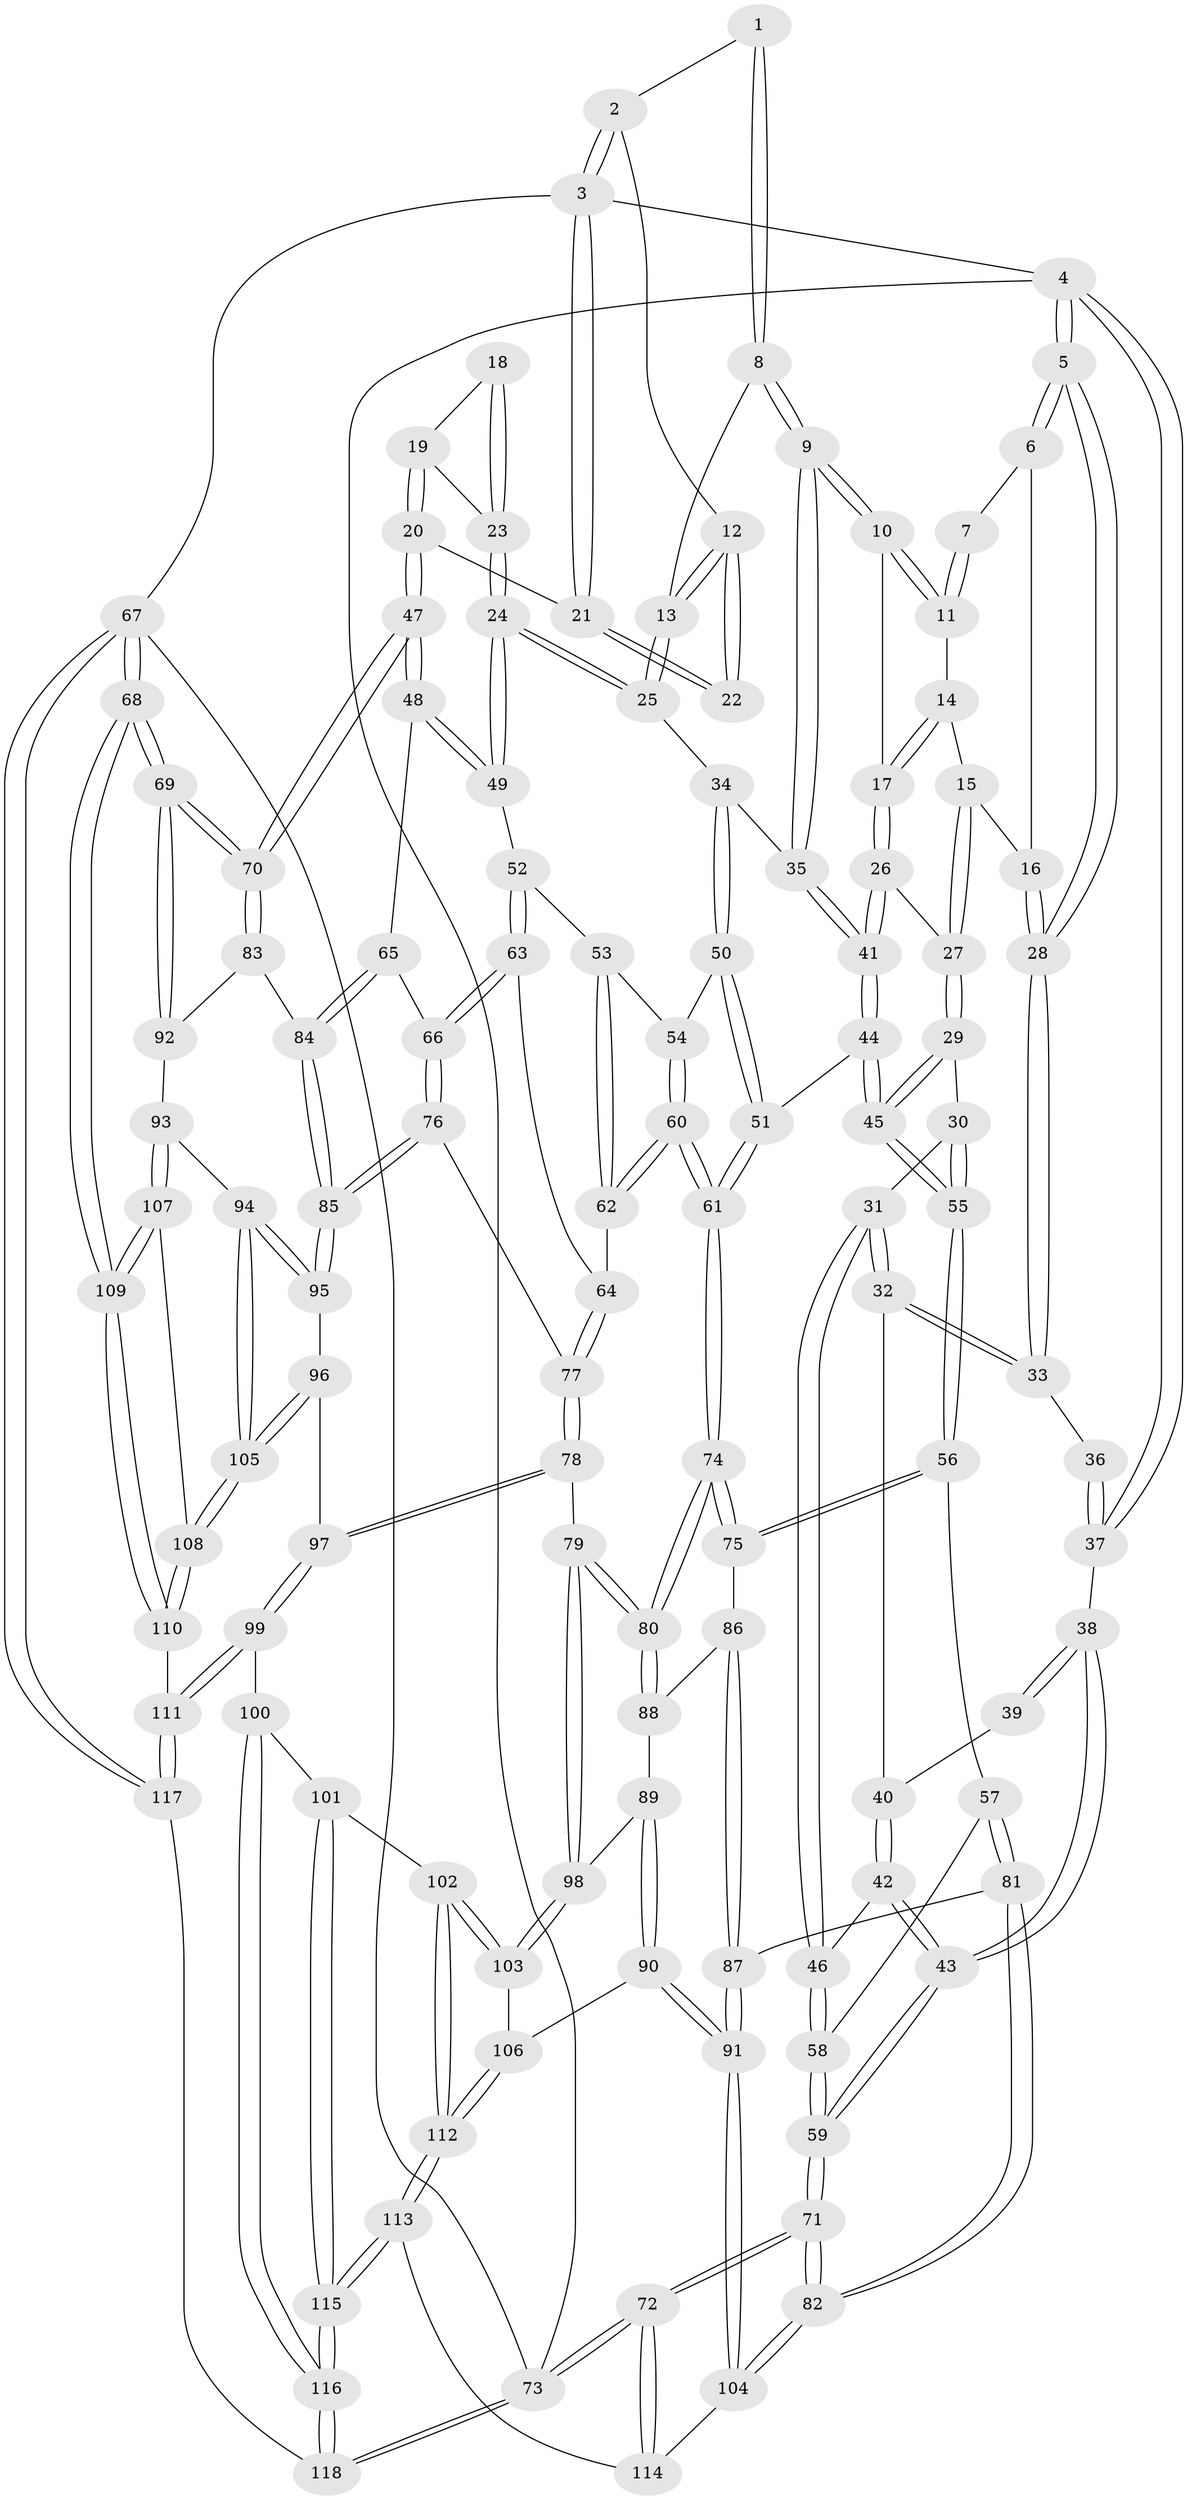 // coarse degree distribution, {3: 0.3142857142857143, 2: 0.17142857142857143, 4: 0.17142857142857143, 5: 0.14285714285714285, 7: 0.02857142857142857, 6: 0.08571428571428572, 8: 0.05714285714285714, 9: 0.02857142857142857}
// Generated by graph-tools (version 1.1) at 2025/04/03/04/25 22:04:24]
// undirected, 118 vertices, 292 edges
graph export_dot {
graph [start="1"]
  node [color=gray90,style=filled];
  1 [pos="+0.5543714532302759+0"];
  2 [pos="+0.6987243575696773+0"];
  3 [pos="+1+0"];
  4 [pos="+0+0"];
  5 [pos="+0+0"];
  6 [pos="+0.06987434206103951+0"];
  7 [pos="+0.3472143153933046+0"];
  8 [pos="+0.5449595929263239+0.0707017024100059"];
  9 [pos="+0.5030409792261751+0.1315456421764897"];
  10 [pos="+0.453067916773976+0.11947811770902736"];
  11 [pos="+0.3443771903559876+0"];
  12 [pos="+0.722062883874998+0.06692779114861482"];
  13 [pos="+0.6995597642252273+0.09327225327236735"];
  14 [pos="+0.29945809746749125+0.049773791716080255"];
  15 [pos="+0.23364317139432694+0.09609845025173513"];
  16 [pos="+0.22884063673324956+0.0962488607889399"];
  17 [pos="+0.3782345026131069+0.13962473958598295"];
  18 [pos="+0.7700852035085903+0.07524086286434187"];
  19 [pos="+0.8768402643751878+0.1469338838874584"];
  20 [pos="+1+0"];
  21 [pos="+1+0"];
  22 [pos="+0.7689068818041684+0.07394504587507478"];
  23 [pos="+0.813133410168888+0.20348878475493612"];
  24 [pos="+0.7774264853258614+0.25066087567417117"];
  25 [pos="+0.7032967458685124+0.20251292492478537"];
  26 [pos="+0.34456047871229695+0.17563313057342583"];
  27 [pos="+0.31763737681188053+0.19606466788932447"];
  28 [pos="+0.1921743643970556+0.1137762516849836"];
  29 [pos="+0.3148389786647778+0.20443128565028104"];
  30 [pos="+0.23122324510366335+0.2655316671102598"];
  31 [pos="+0.1899684930552212+0.24499329224986505"];
  32 [pos="+0.1702132110069158+0.19895146045088205"];
  33 [pos="+0.17839316506992908+0.13162874292455706"];
  34 [pos="+0.6363435226235821+0.22270981787644947"];
  35 [pos="+0.5043278023744813+0.13604204377344603"];
  36 [pos="+0.10078212105313006+0.11709720196840408"];
  37 [pos="+0+0"];
  38 [pos="+0+0.1252510883218213"];
  39 [pos="+0.08427476206646144+0.1746122286758427"];
  40 [pos="+0.10750036381821738+0.19693067077612947"];
  41 [pos="+0.46983878828069875+0.2710405744420595"];
  42 [pos="+0.02828126039096114+0.26596784512331145"];
  43 [pos="+0+0.20676245475127708"];
  44 [pos="+0.45836584777436384+0.3598589409067089"];
  45 [pos="+0.4467785751235714+0.36263426336834004"];
  46 [pos="+0.09759393349506885+0.3071004761410729"];
  47 [pos="+1+0.33958888518391905"];
  48 [pos="+1+0.37475838051805793"];
  49 [pos="+0.7791793710878702+0.25582357961135865"];
  50 [pos="+0.5944868066129838+0.3209790522945569"];
  51 [pos="+0.4624199194992853+0.36138936414219747"];
  52 [pos="+0.7375483021389524+0.3625508764517263"];
  53 [pos="+0.638131573563235+0.3468696920267475"];
  54 [pos="+0.6197700241375801+0.3364232887987679"];
  55 [pos="+0.28989568081303985+0.45672198854937546"];
  56 [pos="+0.2774173048520644+0.4767442387438283"];
  57 [pos="+0.19797713930698843+0.4663700951860755"];
  58 [pos="+0.11345209362409533+0.42895090808650854"];
  59 [pos="+0+0.48782916096289114"];
  60 [pos="+0.5925564034350881+0.5057756850007722"];
  61 [pos="+0.5762597069320867+0.5163654492374077"];
  62 [pos="+0.626510127539707+0.4846771577355384"];
  63 [pos="+0.7593028286841624+0.43759651997460125"];
  64 [pos="+0.6691972987212085+0.47219650843241995"];
  65 [pos="+0.9505725658690699+0.4517445135496913"];
  66 [pos="+0.844086522604102+0.5004731923622299"];
  67 [pos="+1+1"];
  68 [pos="+1+0.9941321883988385"];
  69 [pos="+1+0.8058415389579434"];
  70 [pos="+1+0.6750326897428887"];
  71 [pos="+0+0.6890901685916537"];
  72 [pos="+0+1"];
  73 [pos="+0+1"];
  74 [pos="+0.5688034792139122+0.5931277330964425"];
  75 [pos="+0.28757428939966473+0.5188065465519347"];
  76 [pos="+0.8145055452305258+0.5962025135338395"];
  77 [pos="+0.7426976990358481+0.6283449564448336"];
  78 [pos="+0.6962020603542887+0.6520855299202618"];
  79 [pos="+0.590682223938671+0.6497831278447157"];
  80 [pos="+0.5798326381355224+0.6312344668194722"];
  81 [pos="+0.017425038619766596+0.6507400386705837"];
  82 [pos="+0+0.688291283161963"];
  83 [pos="+1+0.6643393204112239"];
  84 [pos="+0.9756639107431061+0.6458450345591799"];
  85 [pos="+0.8400510257561062+0.6294037221416191"];
  86 [pos="+0.28670485851954175+0.5326312518387575"];
  87 [pos="+0.23082939024344915+0.6799329917539876"];
  88 [pos="+0.4034899832715168+0.6490953303081736"];
  89 [pos="+0.4008368073663323+0.7098768738034322"];
  90 [pos="+0.3685262895713426+0.7601547181117199"];
  91 [pos="+0.24850312679145126+0.7532785600724207"];
  92 [pos="+0.9208578067605344+0.748623875522046"];
  93 [pos="+0.9026888078194804+0.7566618566355678"];
  94 [pos="+0.8913230684544539+0.753717939394808"];
  95 [pos="+0.8748679785398538+0.740933880428433"];
  96 [pos="+0.7972084277233465+0.7750218732648732"];
  97 [pos="+0.7528538070629488+0.7794671005502332"];
  98 [pos="+0.5748993536136728+0.694337515217721"];
  99 [pos="+0.7066946004098893+0.870362448551063"];
  100 [pos="+0.6662265104464271+0.8678296793197381"];
  101 [pos="+0.5892537740682574+0.7883087403028153"];
  102 [pos="+0.570008048160562+0.753149379775899"];
  103 [pos="+0.5676494715271034+0.7393594670530207"];
  104 [pos="+0.22572600911603807+0.8079810567679354"];
  105 [pos="+0.838596690514311+0.8850676409067024"];
  106 [pos="+0.39766937904716+0.7838988019150247"];
  107 [pos="+0.9522772317978084+0.8354192618627404"];
  108 [pos="+0.8332570010236147+0.9194820642535192"];
  109 [pos="+1+0.9238178037584012"];
  110 [pos="+0.8147805141930979+0.9572973218796873"];
  111 [pos="+0.8098951154793944+0.9612487149665034"];
  112 [pos="+0.43191992298512644+0.8977723807012585"];
  113 [pos="+0.41735860219857246+1"];
  114 [pos="+0.2211524629483446+0.8424481605098838"];
  115 [pos="+0.4385263423426998+1"];
  116 [pos="+0.45746901564110415+1"];
  117 [pos="+0.7738535302642576+1"];
  118 [pos="+0.457873150109007+1"];
  1 -- 2;
  1 -- 8;
  1 -- 8;
  2 -- 3;
  2 -- 3;
  2 -- 12;
  3 -- 4;
  3 -- 21;
  3 -- 21;
  3 -- 67;
  4 -- 5;
  4 -- 5;
  4 -- 37;
  4 -- 37;
  4 -- 73;
  5 -- 6;
  5 -- 6;
  5 -- 28;
  5 -- 28;
  6 -- 7;
  6 -- 16;
  7 -- 11;
  7 -- 11;
  8 -- 9;
  8 -- 9;
  8 -- 13;
  9 -- 10;
  9 -- 10;
  9 -- 35;
  9 -- 35;
  10 -- 11;
  10 -- 11;
  10 -- 17;
  11 -- 14;
  12 -- 13;
  12 -- 13;
  12 -- 22;
  12 -- 22;
  13 -- 25;
  13 -- 25;
  14 -- 15;
  14 -- 17;
  14 -- 17;
  15 -- 16;
  15 -- 27;
  15 -- 27;
  16 -- 28;
  16 -- 28;
  17 -- 26;
  17 -- 26;
  18 -- 19;
  18 -- 23;
  18 -- 23;
  19 -- 20;
  19 -- 20;
  19 -- 23;
  20 -- 21;
  20 -- 47;
  20 -- 47;
  21 -- 22;
  21 -- 22;
  23 -- 24;
  23 -- 24;
  24 -- 25;
  24 -- 25;
  24 -- 49;
  24 -- 49;
  25 -- 34;
  26 -- 27;
  26 -- 41;
  26 -- 41;
  27 -- 29;
  27 -- 29;
  28 -- 33;
  28 -- 33;
  29 -- 30;
  29 -- 45;
  29 -- 45;
  30 -- 31;
  30 -- 55;
  30 -- 55;
  31 -- 32;
  31 -- 32;
  31 -- 46;
  31 -- 46;
  32 -- 33;
  32 -- 33;
  32 -- 40;
  33 -- 36;
  34 -- 35;
  34 -- 50;
  34 -- 50;
  35 -- 41;
  35 -- 41;
  36 -- 37;
  36 -- 37;
  37 -- 38;
  38 -- 39;
  38 -- 39;
  38 -- 43;
  38 -- 43;
  39 -- 40;
  40 -- 42;
  40 -- 42;
  41 -- 44;
  41 -- 44;
  42 -- 43;
  42 -- 43;
  42 -- 46;
  43 -- 59;
  43 -- 59;
  44 -- 45;
  44 -- 45;
  44 -- 51;
  45 -- 55;
  45 -- 55;
  46 -- 58;
  46 -- 58;
  47 -- 48;
  47 -- 48;
  47 -- 70;
  47 -- 70;
  48 -- 49;
  48 -- 49;
  48 -- 65;
  49 -- 52;
  50 -- 51;
  50 -- 51;
  50 -- 54;
  51 -- 61;
  51 -- 61;
  52 -- 53;
  52 -- 63;
  52 -- 63;
  53 -- 54;
  53 -- 62;
  53 -- 62;
  54 -- 60;
  54 -- 60;
  55 -- 56;
  55 -- 56;
  56 -- 57;
  56 -- 75;
  56 -- 75;
  57 -- 58;
  57 -- 81;
  57 -- 81;
  58 -- 59;
  58 -- 59;
  59 -- 71;
  59 -- 71;
  60 -- 61;
  60 -- 61;
  60 -- 62;
  60 -- 62;
  61 -- 74;
  61 -- 74;
  62 -- 64;
  63 -- 64;
  63 -- 66;
  63 -- 66;
  64 -- 77;
  64 -- 77;
  65 -- 66;
  65 -- 84;
  65 -- 84;
  66 -- 76;
  66 -- 76;
  67 -- 68;
  67 -- 68;
  67 -- 117;
  67 -- 117;
  67 -- 73;
  68 -- 69;
  68 -- 69;
  68 -- 109;
  68 -- 109;
  69 -- 70;
  69 -- 70;
  69 -- 92;
  69 -- 92;
  70 -- 83;
  70 -- 83;
  71 -- 72;
  71 -- 72;
  71 -- 82;
  71 -- 82;
  72 -- 73;
  72 -- 73;
  72 -- 114;
  72 -- 114;
  73 -- 118;
  73 -- 118;
  74 -- 75;
  74 -- 75;
  74 -- 80;
  74 -- 80;
  75 -- 86;
  76 -- 77;
  76 -- 85;
  76 -- 85;
  77 -- 78;
  77 -- 78;
  78 -- 79;
  78 -- 97;
  78 -- 97;
  79 -- 80;
  79 -- 80;
  79 -- 98;
  79 -- 98;
  80 -- 88;
  80 -- 88;
  81 -- 82;
  81 -- 82;
  81 -- 87;
  82 -- 104;
  82 -- 104;
  83 -- 84;
  83 -- 92;
  84 -- 85;
  84 -- 85;
  85 -- 95;
  85 -- 95;
  86 -- 87;
  86 -- 87;
  86 -- 88;
  87 -- 91;
  87 -- 91;
  88 -- 89;
  89 -- 90;
  89 -- 90;
  89 -- 98;
  90 -- 91;
  90 -- 91;
  90 -- 106;
  91 -- 104;
  91 -- 104;
  92 -- 93;
  93 -- 94;
  93 -- 107;
  93 -- 107;
  94 -- 95;
  94 -- 95;
  94 -- 105;
  94 -- 105;
  95 -- 96;
  96 -- 97;
  96 -- 105;
  96 -- 105;
  97 -- 99;
  97 -- 99;
  98 -- 103;
  98 -- 103;
  99 -- 100;
  99 -- 111;
  99 -- 111;
  100 -- 101;
  100 -- 116;
  100 -- 116;
  101 -- 102;
  101 -- 115;
  101 -- 115;
  102 -- 103;
  102 -- 103;
  102 -- 112;
  102 -- 112;
  103 -- 106;
  104 -- 114;
  105 -- 108;
  105 -- 108;
  106 -- 112;
  106 -- 112;
  107 -- 108;
  107 -- 109;
  107 -- 109;
  108 -- 110;
  108 -- 110;
  109 -- 110;
  109 -- 110;
  110 -- 111;
  111 -- 117;
  111 -- 117;
  112 -- 113;
  112 -- 113;
  113 -- 114;
  113 -- 115;
  113 -- 115;
  115 -- 116;
  115 -- 116;
  116 -- 118;
  116 -- 118;
  117 -- 118;
}
